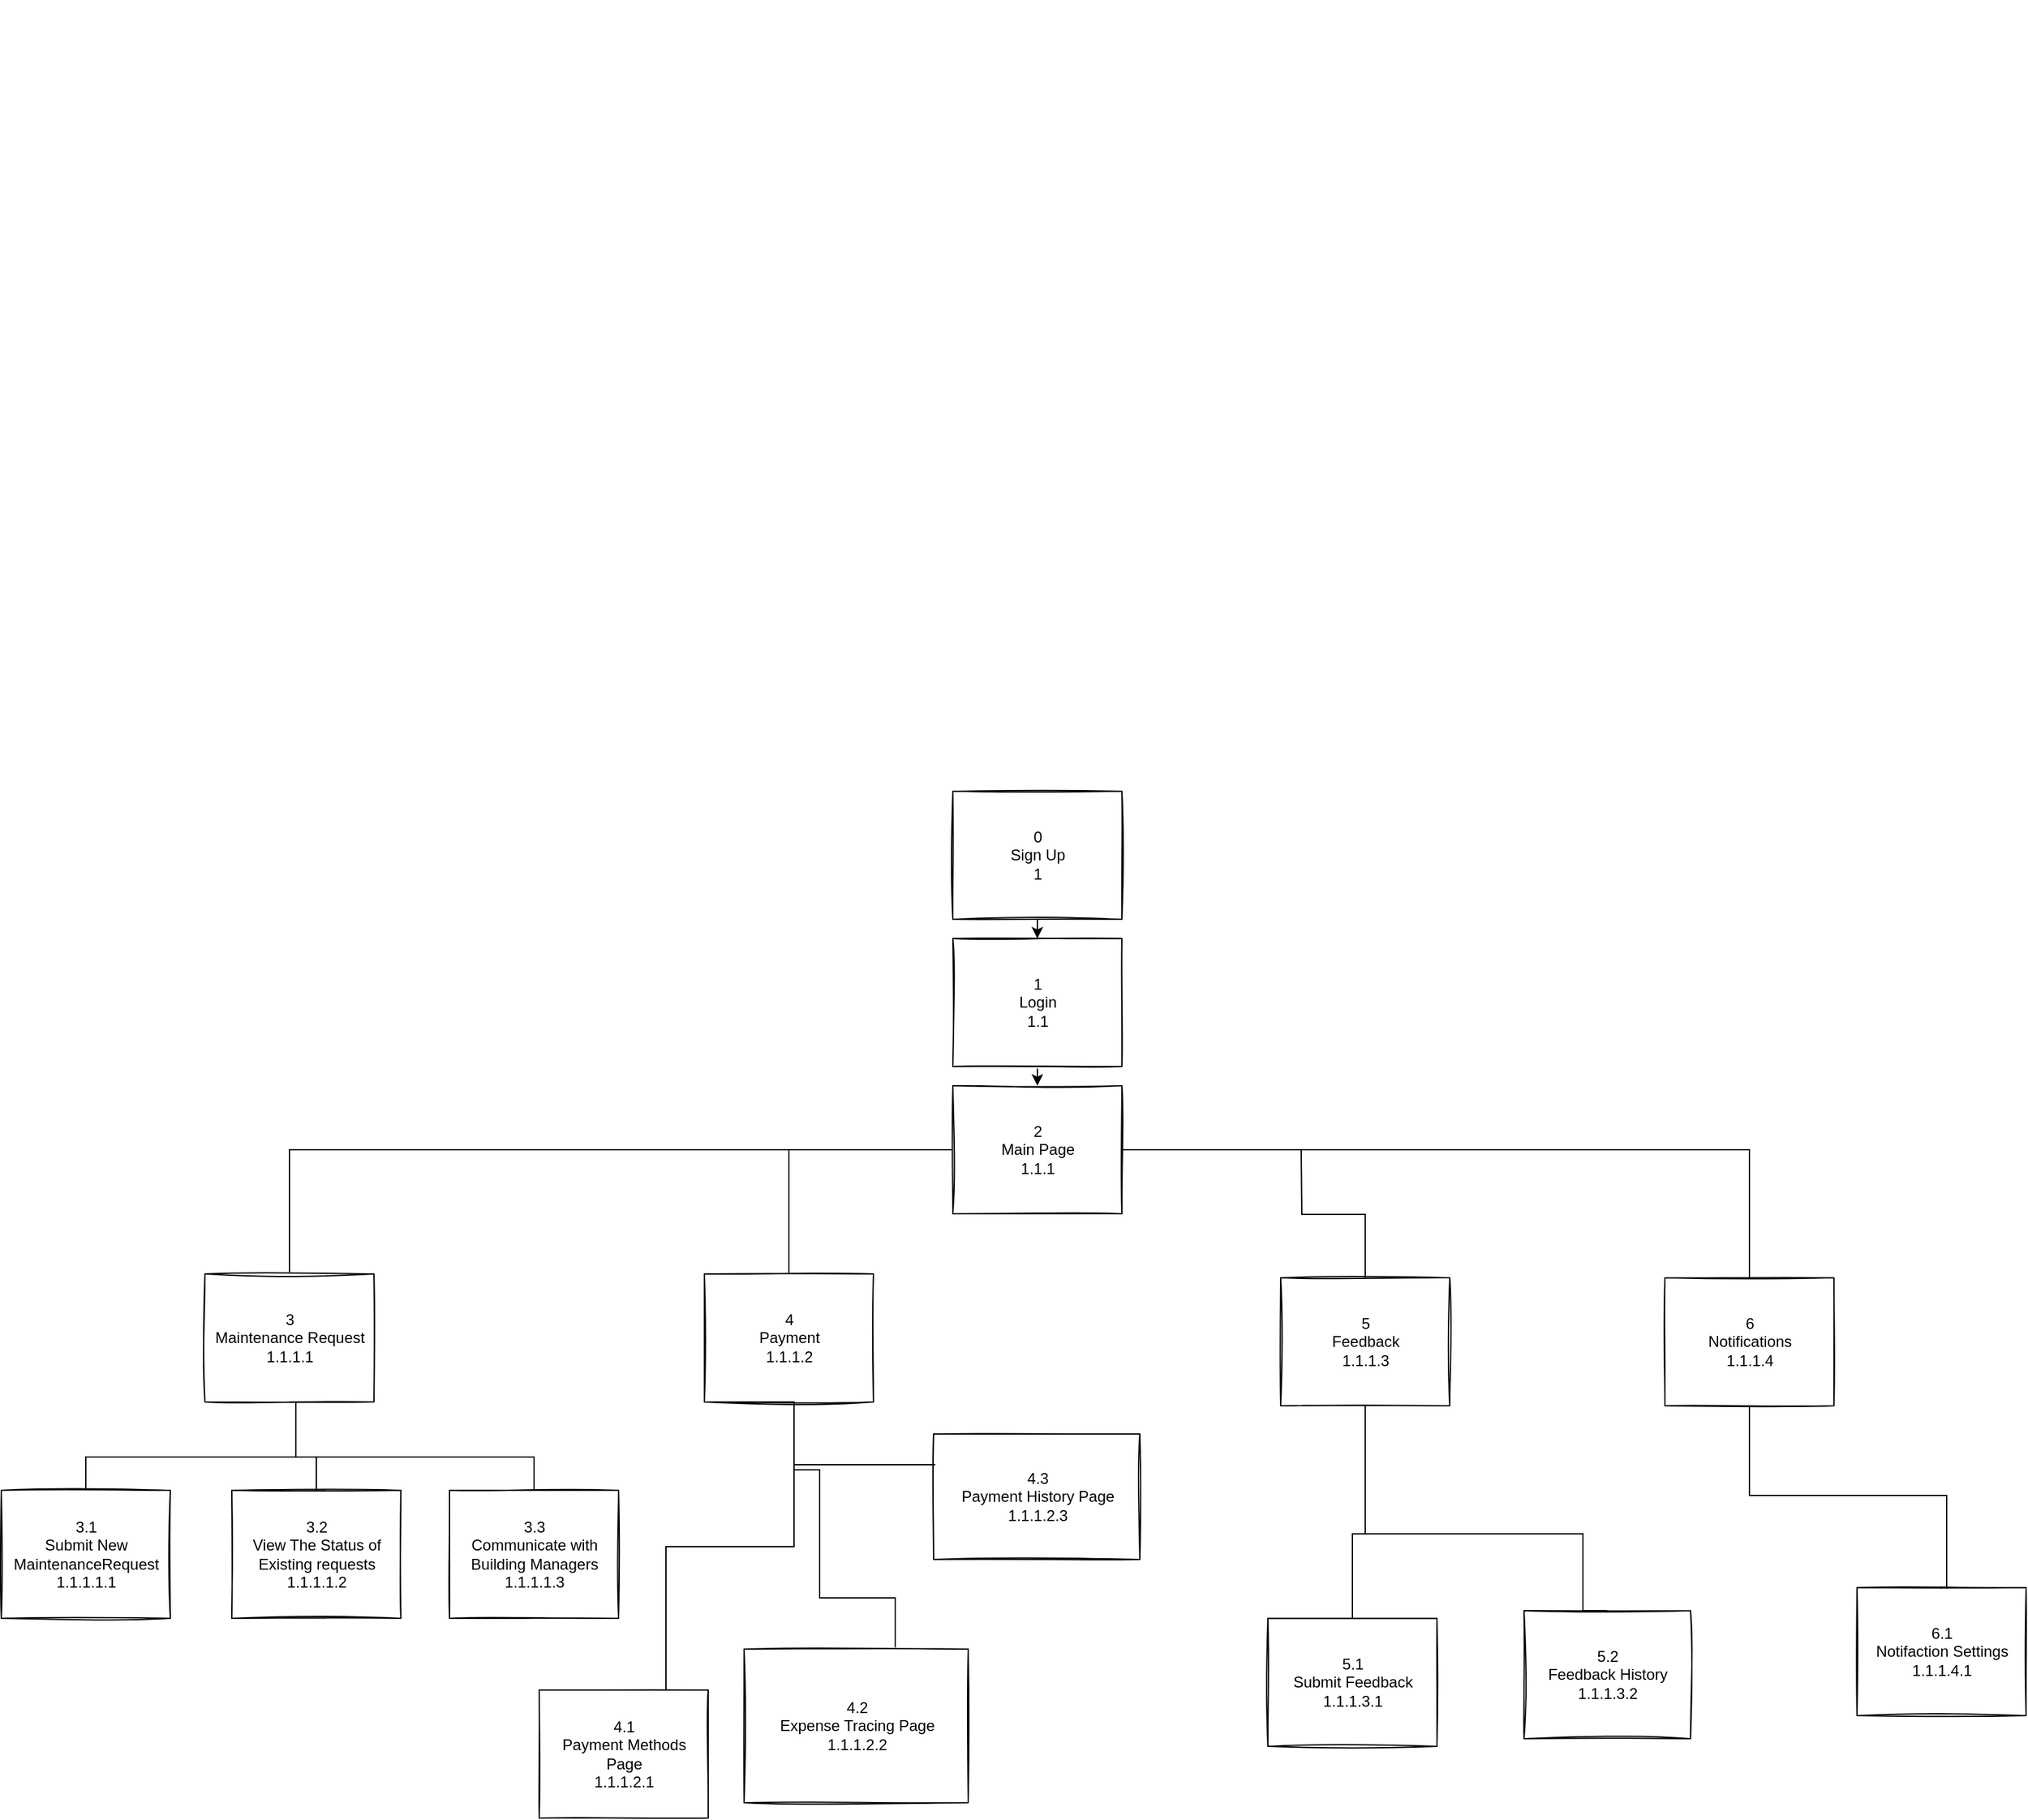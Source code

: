 <mxfile version="21.2.8" type="device">
  <diagram id="prtHgNgQTEPvFCAcTncT" name="Page-1">
    <mxGraphModel dx="3312" dy="1989" grid="1" gridSize="10" guides="1" tooltips="1" connect="1" arrows="1" fold="1" page="1" pageScale="1" pageWidth="827" pageHeight="1169" math="0" shadow="0">
      <root>
        <mxCell id="0" />
        <mxCell id="1" parent="0" />
        <mxCell id="tkY8nKzGQ9oVMycqAYyt-13" value="0&lt;br&gt;Sign Up&lt;br&gt;1" style="html=1;fillColor=#FFFFFF;strokeColor=#030303;sketch=1;shadow=0;" parent="1" vertex="1">
          <mxGeometry x="-486" y="-460" width="132" height="100" as="geometry" />
        </mxCell>
        <mxCell id="tkY8nKzGQ9oVMycqAYyt-4" style="edgeStyle=orthogonalEdgeStyle;rounded=0;orthogonalLoop=1;jettySize=auto;html=1;exitX=0;exitY=0.5;exitDx=0;exitDy=0;entryX=0.5;entryY=0;entryDx=0;entryDy=0;endArrow=none;endFill=0;" parent="1" source="tkY8nKzGQ9oVMycqAYyt-11" target="tkY8nKzGQ9oVMycqAYyt-16" edge="1">
          <mxGeometry relative="1" as="geometry" />
        </mxCell>
        <mxCell id="tkY8nKzGQ9oVMycqAYyt-5" style="edgeStyle=orthogonalEdgeStyle;rounded=0;orthogonalLoop=1;jettySize=auto;html=1;exitX=1;exitY=0.5;exitDx=0;exitDy=0;entryX=0.5;entryY=0;entryDx=0;entryDy=0;endArrow=none;endFill=0;" parent="1" target="tkY8nKzGQ9oVMycqAYyt-22" edge="1">
          <mxGeometry relative="1" as="geometry">
            <mxPoint x="-214.0" y="-180" as="sourcePoint" />
          </mxGeometry>
        </mxCell>
        <mxCell id="tkY8nKzGQ9oVMycqAYyt-7" style="edgeStyle=orthogonalEdgeStyle;rounded=0;orthogonalLoop=1;jettySize=auto;html=1;exitX=0;exitY=0.5;exitDx=0;exitDy=0;entryX=0.5;entryY=0;entryDx=0;entryDy=0;endArrow=none;endFill=0;" parent="1" source="tkY8nKzGQ9oVMycqAYyt-11" target="tkY8nKzGQ9oVMycqAYyt-19" edge="1">
          <mxGeometry relative="1" as="geometry" />
        </mxCell>
        <mxCell id="tkY8nKzGQ9oVMycqAYyt-8" style="edgeStyle=orthogonalEdgeStyle;rounded=0;orthogonalLoop=1;jettySize=auto;html=1;exitX=1;exitY=0.5;exitDx=0;exitDy=0;entryX=0.5;entryY=0;entryDx=0;entryDy=0;endArrow=none;endFill=0;" parent="1" source="tkY8nKzGQ9oVMycqAYyt-11" target="tkY8nKzGQ9oVMycqAYyt-26" edge="1">
          <mxGeometry relative="1" as="geometry">
            <mxPoint x="-214.0" y="-180" as="sourcePoint" />
            <Array as="points">
              <mxPoint x="136" y="-180" />
            </Array>
          </mxGeometry>
        </mxCell>
        <mxCell id="tkY8nKzGQ9oVMycqAYyt-11" value="2&lt;br&gt;Main Page&lt;br&gt;1.1.1" style="html=1;fillColor=#FFFFFF;strokeColor=#030303;sketch=1;" parent="1" vertex="1">
          <mxGeometry x="-486" y="-230" width="132" height="100" as="geometry" />
        </mxCell>
        <mxCell id="tkY8nKzGQ9oVMycqAYyt-12" style="edgeStyle=orthogonalEdgeStyle;rounded=0;orthogonalLoop=1;jettySize=auto;html=1;exitX=0.5;exitY=1;exitDx=0;exitDy=0;entryX=0.5;entryY=0;entryDx=0;entryDy=0;" parent="1" source="tkY8nKzGQ9oVMycqAYyt-13" target="tkY8nKzGQ9oVMycqAYyt-15" edge="1">
          <mxGeometry relative="1" as="geometry" />
        </mxCell>
        <mxCell id="tkY8nKzGQ9oVMycqAYyt-14" style="edgeStyle=orthogonalEdgeStyle;rounded=0;orthogonalLoop=1;jettySize=auto;html=1;exitX=0.5;exitY=1;exitDx=0;exitDy=0;entryX=0.5;entryY=0;entryDx=0;entryDy=0;" parent="1" source="tkY8nKzGQ9oVMycqAYyt-15" target="tkY8nKzGQ9oVMycqAYyt-11" edge="1">
          <mxGeometry relative="1" as="geometry" />
        </mxCell>
        <mxCell id="tkY8nKzGQ9oVMycqAYyt-15" value="1&lt;br&gt;Login&lt;br&gt;1.1" style="html=1;fillColor=#FFFFFF;strokeColor=#030303;sketch=1;" parent="1" vertex="1">
          <mxGeometry x="-486" y="-345" width="132" height="100" as="geometry" />
        </mxCell>
        <mxCell id="tkY8nKzGQ9oVMycqAYyt-16" value="3&lt;br&gt;Maintenance Request&lt;br style=&quot;border-color: var(--border-color);&quot;&gt;1.1.1.1" style="html=1;fillColor=#FFFFFF;strokeColor=#030303;sketch=1;" parent="1" vertex="1">
          <mxGeometry x="-1070" y="-83" width="132" height="100" as="geometry" />
        </mxCell>
        <mxCell id="tkY8nKzGQ9oVMycqAYyt-17" style="edgeStyle=orthogonalEdgeStyle;rounded=0;orthogonalLoop=1;jettySize=auto;html=1;exitX=0.5;exitY=1;exitDx=0;exitDy=0;entryX=0.5;entryY=0;entryDx=0;entryDy=0;endArrow=none;endFill=0;" parent="1" source="tkY8nKzGQ9oVMycqAYyt-19" target="tkY8nKzGQ9oVMycqAYyt-32" edge="1">
          <mxGeometry relative="1" as="geometry">
            <Array as="points">
              <mxPoint x="-610" y="17" />
              <mxPoint x="-610" y="130" />
              <mxPoint x="-710" y="130" />
              <mxPoint x="-710" y="242" />
            </Array>
          </mxGeometry>
        </mxCell>
        <mxCell id="tkY8nKzGQ9oVMycqAYyt-18" style="edgeStyle=orthogonalEdgeStyle;rounded=0;orthogonalLoop=1;jettySize=auto;html=1;exitX=0.5;exitY=1;exitDx=0;exitDy=0;entryX=0.5;entryY=0;entryDx=0;entryDy=0;fontSize=9;endArrow=none;endFill=0;" parent="1" source="tkY8nKzGQ9oVMycqAYyt-19" target="tkY8nKzGQ9oVMycqAYyt-37" edge="1">
          <mxGeometry relative="1" as="geometry">
            <Array as="points">
              <mxPoint x="-610" y="17" />
              <mxPoint x="-610" y="70" />
              <mxPoint x="-590" y="70" />
              <mxPoint x="-590" y="170" />
              <mxPoint x="-531" y="170" />
              <mxPoint x="-531" y="210" />
            </Array>
          </mxGeometry>
        </mxCell>
        <mxCell id="tkY8nKzGQ9oVMycqAYyt-19" value="4&lt;br&gt;Payment &lt;br&gt;1.1.1.2" style="html=1;fillColor=#FFFFFF;strokeColor=#030303;sketch=1;" parent="1" vertex="1">
          <mxGeometry x="-680" y="-83" width="132" height="100" as="geometry" />
        </mxCell>
        <mxCell id="tkY8nKzGQ9oVMycqAYyt-21" style="edgeStyle=orthogonalEdgeStyle;rounded=0;orthogonalLoop=1;jettySize=auto;html=1;exitX=0.5;exitY=1;exitDx=0;exitDy=0;entryX=0.5;entryY=0;entryDx=0;entryDy=0;endArrow=none;endFill=0;" parent="1" source="tkY8nKzGQ9oVMycqAYyt-22" target="tkY8nKzGQ9oVMycqAYyt-27" edge="1">
          <mxGeometry relative="1" as="geometry">
            <Array as="points">
              <mxPoint x="-164" y="120" />
              <mxPoint x="-174" y="120" />
            </Array>
          </mxGeometry>
        </mxCell>
        <mxCell id="tkY8nKzGQ9oVMycqAYyt-22" value="5&lt;br&gt;Feedback&lt;br&gt;1.1.1.3" style="html=1;fillColor=#FFFFFF;strokeColor=#030303;sketch=1;" parent="1" vertex="1">
          <mxGeometry x="-230" y="-80" width="132" height="100" as="geometry" />
        </mxCell>
        <mxCell id="tkY8nKzGQ9oVMycqAYyt-23" style="edgeStyle=orthogonalEdgeStyle;rounded=0;orthogonalLoop=1;jettySize=auto;html=1;exitX=0.5;exitY=1;exitDx=0;exitDy=0;entryX=0.5;entryY=0;entryDx=0;entryDy=0;fontSize=9;endArrow=none;endFill=0;" parent="1" source="tkY8nKzGQ9oVMycqAYyt-26" target="tkY8nKzGQ9oVMycqAYyt-38" edge="1">
          <mxGeometry relative="1" as="geometry">
            <Array as="points">
              <mxPoint x="136" y="90" />
              <mxPoint x="290" y="90" />
              <mxPoint x="290" y="180" />
            </Array>
          </mxGeometry>
        </mxCell>
        <mxCell id="tkY8nKzGQ9oVMycqAYyt-26" value="6&lt;br&gt;Notifications&lt;br&gt;1.1.1.4" style="html=1;fillColor=#FFFFFF;strokeColor=#030303;sketch=1;" parent="1" vertex="1">
          <mxGeometry x="70" y="-80" width="132" height="100" as="geometry" />
        </mxCell>
        <mxCell id="tkY8nKzGQ9oVMycqAYyt-27" value="5.1&lt;br&gt;Submit Feedback&lt;br&gt;1.1.1.3.1" style="html=1;fillColor=#FFFFFF;strokeColor=#030303;sketch=1;" parent="1" vertex="1">
          <mxGeometry x="-240" y="186" width="132" height="100" as="geometry" />
        </mxCell>
        <mxCell id="tkY8nKzGQ9oVMycqAYyt-29" style="edgeStyle=orthogonalEdgeStyle;rounded=0;orthogonalLoop=1;jettySize=auto;html=1;exitX=0.5;exitY=0;exitDx=0;exitDy=0;endArrow=none;endFill=0;" parent="1" source="tkY8nKzGQ9oVMycqAYyt-30" edge="1">
          <mxGeometry relative="1" as="geometry">
            <Array as="points">
              <mxPoint x="-1163" y="60" />
              <mxPoint x="-999" y="60" />
              <mxPoint x="-999" y="17" />
            </Array>
            <mxPoint x="-999" y="20" as="targetPoint" />
          </mxGeometry>
        </mxCell>
        <mxCell id="tkY8nKzGQ9oVMycqAYyt-30" value="3.1&lt;br&gt;Submit New &lt;br&gt;MaintenanceRequest&lt;br&gt;1.1.1.1.1" style="html=1;fillColor=#FFFFFF;strokeColor=#030303;sketch=1;" parent="1" vertex="1">
          <mxGeometry x="-1229" y="86" width="132" height="100" as="geometry" />
        </mxCell>
        <mxCell id="tkY8nKzGQ9oVMycqAYyt-32" value="4.1&lt;br&gt;&lt;span style=&quot;background-color: initial;&quot;&gt;Payment Methods &lt;br&gt;Page&lt;/span&gt;&lt;br&gt;1.1.1.2.1" style="html=1;fillColor=#FFFFFF;strokeColor=#030303;sketch=1;" parent="1" vertex="1">
          <mxGeometry x="-809" y="242" width="132" height="100" as="geometry" />
        </mxCell>
        <mxCell id="tkY8nKzGQ9oVMycqAYyt-37" value="4.2&lt;br&gt;&lt;div style=&quot;text-align: center;&quot;&gt;&lt;span style=&quot;background-color: initial; text-align: start;&quot;&gt;Expense Tracing Page&lt;/span&gt;&lt;/div&gt;&lt;div style=&quot;text-align: center;&quot;&gt;&lt;span style=&quot;background-color: initial; color: rgba(0, 0, 0, 0); font-family: monospace; font-size: 0px; text-align: start;&quot;&gt;V%3CmxGraphModel%3E%3Croot%3E%3CmxCell%20id%3D%220%22%2F%3E%3CmxCell%20id%3D%221%22%20parent%3D%220%22%2F%3E%3CmxCell%20id%3D%222%22%20value%3D%224.1%26lt%3Bbr%26gt%3BFood%26lt%3Bbr%26gt%3B1.1.1.2%22%20style%3D%22html%3D1%3BfillColor%3D%23ffe6cc%3BstrokeColor%3D%23d79b00%3Bsketch%3D1%3B%22%20vertex%3D%221%22%20parent%3D%221%22%3E%3CmxGeometry%20x%3D%2214%22%20y%3D%22413%22%20width%3D%22132%22%20height%3D%22100%22%20as%3D%22geometry%22%2F%3E%3C%2FmxCell%3E%3C%2Froot%3E%3C%2FmxGraphModel%3Ev&lt;/span&gt;&lt;span style=&quot;background-color: initial;&quot;&gt;1.1.1.2.2&lt;/span&gt;&lt;/div&gt;" style="html=1;fillColor=#FFFFFF;strokeColor=#030303;sketch=1;" parent="1" vertex="1">
          <mxGeometry x="-649" y="210" width="175" height="120" as="geometry" />
        </mxCell>
        <mxCell id="tkY8nKzGQ9oVMycqAYyt-38" value="6.1&lt;br&gt;Notifaction Settings&lt;br&gt;1.1.1.4.1" style="html=1;fillColor=#FFFFFF;strokeColor=#030303;sketch=1;" parent="1" vertex="1">
          <mxGeometry x="220" y="162" width="132" height="100" as="geometry" />
        </mxCell>
        <mxCell id="tkY8nKzGQ9oVMycqAYyt-49" value="3.2&lt;br&gt;View The Status of &lt;br&gt;Existing&amp;nbsp;requests&lt;br&gt;1.1.1.1.2" style="html=1;fillColor=#FFFFFF;strokeColor=#030303;sketch=1;" parent="1" vertex="1">
          <mxGeometry x="-1049" y="86" width="132" height="100" as="geometry" />
        </mxCell>
        <mxCell id="tkY8nKzGQ9oVMycqAYyt-50" style="edgeStyle=orthogonalEdgeStyle;rounded=0;orthogonalLoop=1;jettySize=auto;html=1;endArrow=none;endFill=0;entryX=0.5;entryY=0;entryDx=0;entryDy=0;" parent="1" target="tkY8nKzGQ9oVMycqAYyt-49" edge="1">
          <mxGeometry relative="1" as="geometry">
            <mxPoint x="-999" y="17" as="sourcePoint" />
            <mxPoint x="-963" y="90" as="targetPoint" />
            <Array as="points">
              <mxPoint x="-999" y="17" />
              <mxPoint x="-999" y="60" />
              <mxPoint x="-983" y="60" />
            </Array>
          </mxGeometry>
        </mxCell>
        <mxCell id="tkY8nKzGQ9oVMycqAYyt-51" value="3.3&lt;br&gt;Communicate with &lt;br&gt;Building Managers&lt;br&gt;1.1.1.1.3" style="html=1;fillColor=#FFFFFF;strokeColor=#030303;sketch=1;" parent="1" vertex="1">
          <mxGeometry x="-879" y="86" width="132" height="100" as="geometry" />
        </mxCell>
        <mxCell id="tkY8nKzGQ9oVMycqAYyt-52" style="edgeStyle=orthogonalEdgeStyle;rounded=0;orthogonalLoop=1;jettySize=auto;html=1;exitX=0.5;exitY=1;exitDx=0;exitDy=0;entryX=0.5;entryY=0;entryDx=0;entryDy=0;endArrow=none;endFill=0;" parent="1" target="hf5xiHp4PYboIX8LJVh9-3" edge="1">
          <mxGeometry relative="1" as="geometry">
            <Array as="points">
              <mxPoint x="-610" y="17" />
              <mxPoint x="-610" y="66" />
              <mxPoint x="-413" y="66" />
            </Array>
            <mxPoint x="-677" y="17" as="sourcePoint" />
            <mxPoint x="-537" y="51" as="targetPoint" />
          </mxGeometry>
        </mxCell>
        <mxCell id="tkY8nKzGQ9oVMycqAYyt-53" style="edgeStyle=orthogonalEdgeStyle;rounded=0;orthogonalLoop=1;jettySize=auto;html=1;exitX=0.5;exitY=1;exitDx=0;exitDy=0;entryX=0.5;entryY=0;entryDx=0;entryDy=0;endArrow=none;endFill=0;" parent="1" target="tkY8nKzGQ9oVMycqAYyt-51" edge="1">
          <mxGeometry relative="1" as="geometry">
            <Array as="points">
              <mxPoint x="-999" y="60" />
              <mxPoint x="-813" y="60" />
            </Array>
            <mxPoint x="-999" y="18" as="sourcePoint" />
            <mxPoint x="-859" y="52" as="targetPoint" />
          </mxGeometry>
        </mxCell>
        <mxCell id="tkY8nKzGQ9oVMycqAYyt-55" style="edgeStyle=orthogonalEdgeStyle;rounded=0;orthogonalLoop=1;jettySize=auto;html=1;exitX=0.5;exitY=1;exitDx=0;exitDy=0;" parent="1" edge="1">
          <mxGeometry relative="1" as="geometry">
            <mxPoint x="-829" y="-1070" as="sourcePoint" />
            <mxPoint x="-829" y="-1070" as="targetPoint" />
          </mxGeometry>
        </mxCell>
        <mxCell id="hf5xiHp4PYboIX8LJVh9-3" value="4.3&lt;br&gt;&lt;div style=&quot;text-align: center;&quot;&gt;&lt;span style=&quot;background-color: initial; text-align: start;&quot;&gt;Payment History Page&lt;/span&gt;&lt;/div&gt;&lt;div style=&quot;text-align: center;&quot;&gt;&lt;span style=&quot;background-color: initial; color: rgba(0, 0, 0, 0); font-family: monospace; font-size: 0px; text-align: start;&quot;&gt;V%3CmxGraphModel%3E%3Croot%3E%3CmxCell%20id%3D%220%22%2F%3E%3CmxCell%20id%3D%221%22%20parent%3D%220%22%2F%3E%3CmxCell%20id%3D%222%22%20value%3D%224.1%26lt%3Bbr%26gt%3BFood%26lt%3Bbr%26gt%3B1.1.1.2%22%20style%3D%22html%3D1%3BfillColor%3D%23ffe6cc%3BstrokeColor%3D%23d79b00%3Bsketch%3D1%3B%22%20vertex%3D%221%22%20parent%3D%221%22%3E%3CmxGeometry%20x%3D%2214%22%20y%3D%22413%22%20width%3D%22132%22%20height%3D%22100%22%20as%3D%22geometry%22%2F%3E%3C%2FmxCell%3E%3C%2Froot%3E%3C%2FmxGraphModel%3Ev&lt;/span&gt;&lt;span style=&quot;background-color: initial;&quot;&gt;1.1.1.2.3&lt;/span&gt;&lt;br&gt;&lt;/div&gt;" style="html=1;fillColor=#FFFFFF;strokeColor=#030303;sketch=1;" parent="1" vertex="1">
          <mxGeometry x="-501" y="42" width="161" height="98" as="geometry" />
        </mxCell>
        <mxCell id="hf5xiHp4PYboIX8LJVh9-5" value="5.2&lt;br&gt;Feedback History&lt;br&gt;1.1.1.3.2" style="html=1;fillColor=#FFFFFF;strokeColor=#030303;sketch=1;" parent="1" vertex="1">
          <mxGeometry x="-40" y="180" width="130" height="100" as="geometry" />
        </mxCell>
        <mxCell id="hf5xiHp4PYboIX8LJVh9-6" style="edgeStyle=orthogonalEdgeStyle;rounded=0;orthogonalLoop=1;jettySize=auto;html=1;entryX=0.5;entryY=0;entryDx=0;entryDy=0;endArrow=none;endFill=0;exitX=0.5;exitY=1;exitDx=0;exitDy=0;" parent="1" source="tkY8nKzGQ9oVMycqAYyt-22" target="hf5xiHp4PYboIX8LJVh9-5" edge="1">
          <mxGeometry relative="1" as="geometry">
            <mxPoint x="81" y="30" as="sourcePoint" />
            <mxPoint x="111" y="75" as="targetPoint" />
            <Array as="points">
              <mxPoint x="-164" y="120" />
              <mxPoint x="6" y="120" />
            </Array>
          </mxGeometry>
        </mxCell>
      </root>
    </mxGraphModel>
  </diagram>
</mxfile>
